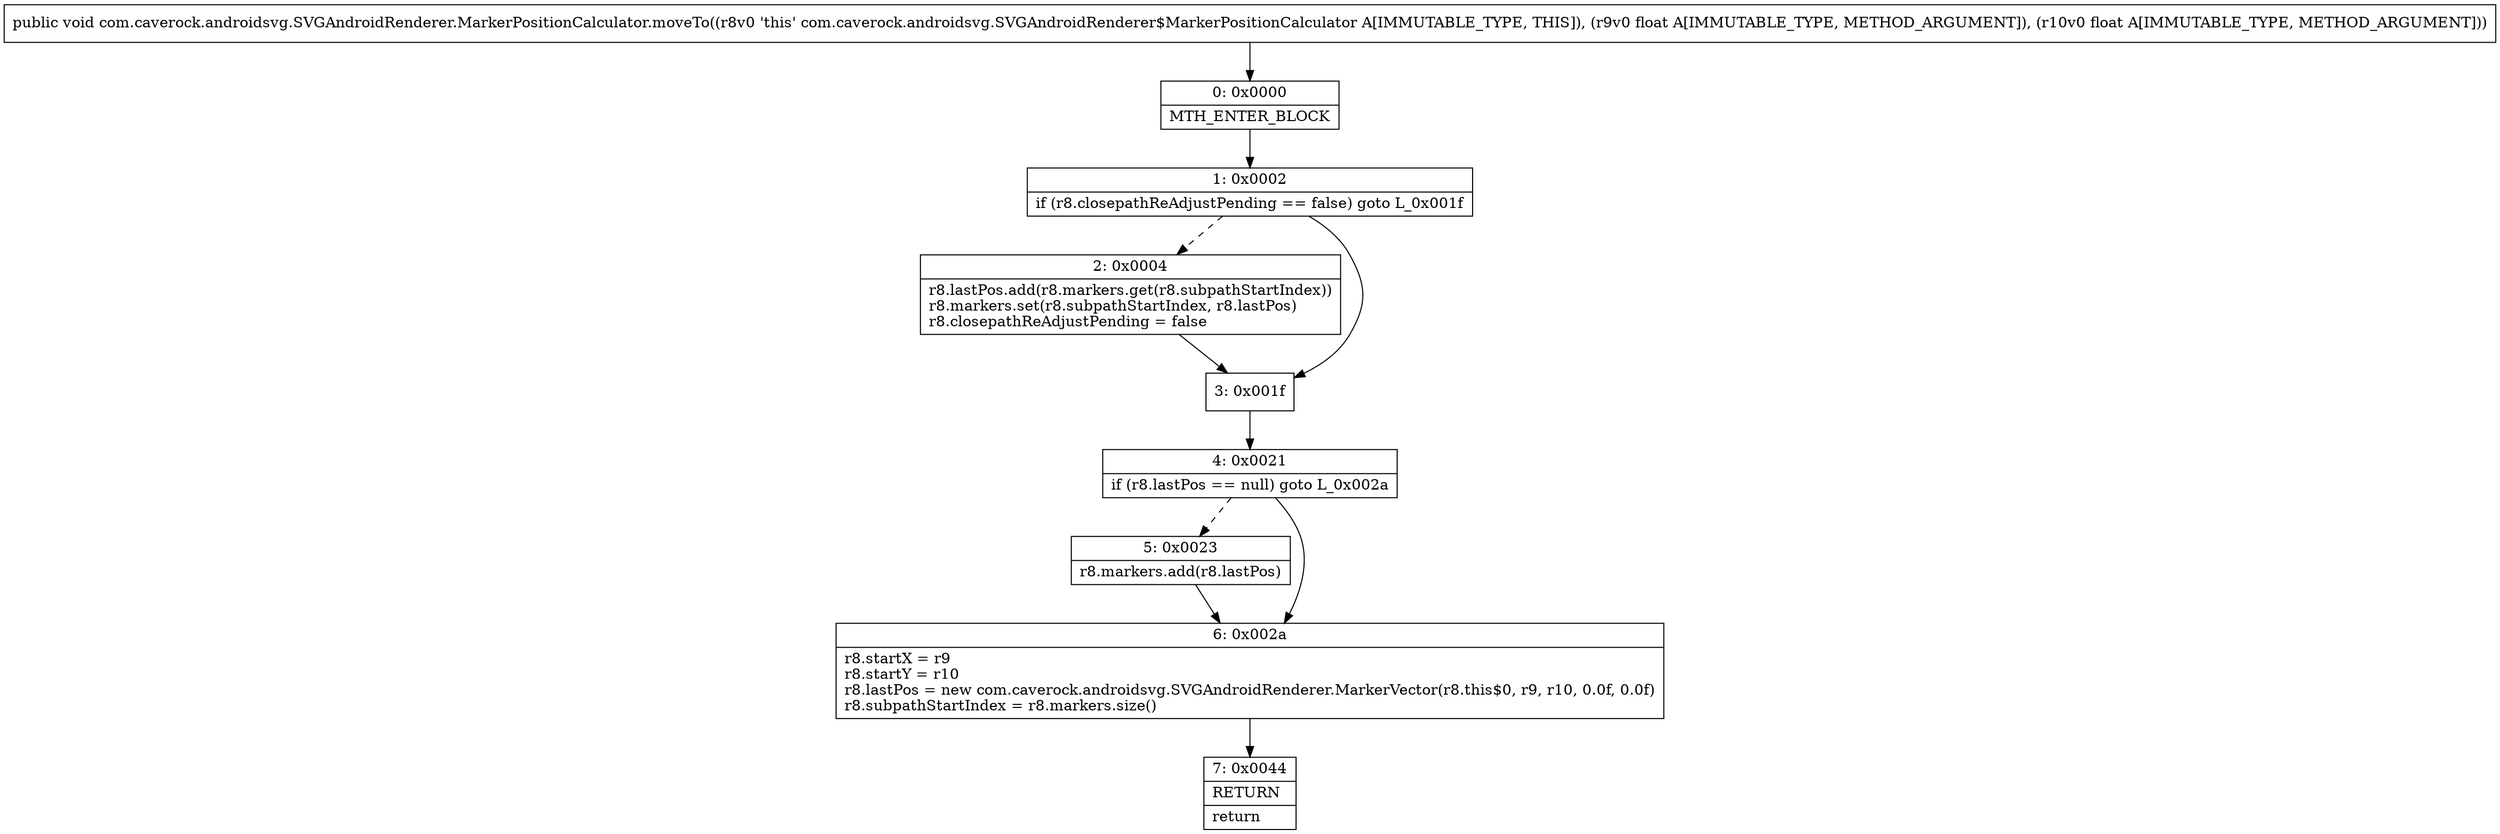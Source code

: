 digraph "CFG forcom.caverock.androidsvg.SVGAndroidRenderer.MarkerPositionCalculator.moveTo(FF)V" {
Node_0 [shape=record,label="{0\:\ 0x0000|MTH_ENTER_BLOCK\l}"];
Node_1 [shape=record,label="{1\:\ 0x0002|if (r8.closepathReAdjustPending == false) goto L_0x001f\l}"];
Node_2 [shape=record,label="{2\:\ 0x0004|r8.lastPos.add(r8.markers.get(r8.subpathStartIndex))\lr8.markers.set(r8.subpathStartIndex, r8.lastPos)\lr8.closepathReAdjustPending = false\l}"];
Node_3 [shape=record,label="{3\:\ 0x001f}"];
Node_4 [shape=record,label="{4\:\ 0x0021|if (r8.lastPos == null) goto L_0x002a\l}"];
Node_5 [shape=record,label="{5\:\ 0x0023|r8.markers.add(r8.lastPos)\l}"];
Node_6 [shape=record,label="{6\:\ 0x002a|r8.startX = r9\lr8.startY = r10\lr8.lastPos = new com.caverock.androidsvg.SVGAndroidRenderer.MarkerVector(r8.this$0, r9, r10, 0.0f, 0.0f)\lr8.subpathStartIndex = r8.markers.size()\l}"];
Node_7 [shape=record,label="{7\:\ 0x0044|RETURN\l|return\l}"];
MethodNode[shape=record,label="{public void com.caverock.androidsvg.SVGAndroidRenderer.MarkerPositionCalculator.moveTo((r8v0 'this' com.caverock.androidsvg.SVGAndroidRenderer$MarkerPositionCalculator A[IMMUTABLE_TYPE, THIS]), (r9v0 float A[IMMUTABLE_TYPE, METHOD_ARGUMENT]), (r10v0 float A[IMMUTABLE_TYPE, METHOD_ARGUMENT])) }"];
MethodNode -> Node_0;
Node_0 -> Node_1;
Node_1 -> Node_2[style=dashed];
Node_1 -> Node_3;
Node_2 -> Node_3;
Node_3 -> Node_4;
Node_4 -> Node_5[style=dashed];
Node_4 -> Node_6;
Node_5 -> Node_6;
Node_6 -> Node_7;
}


